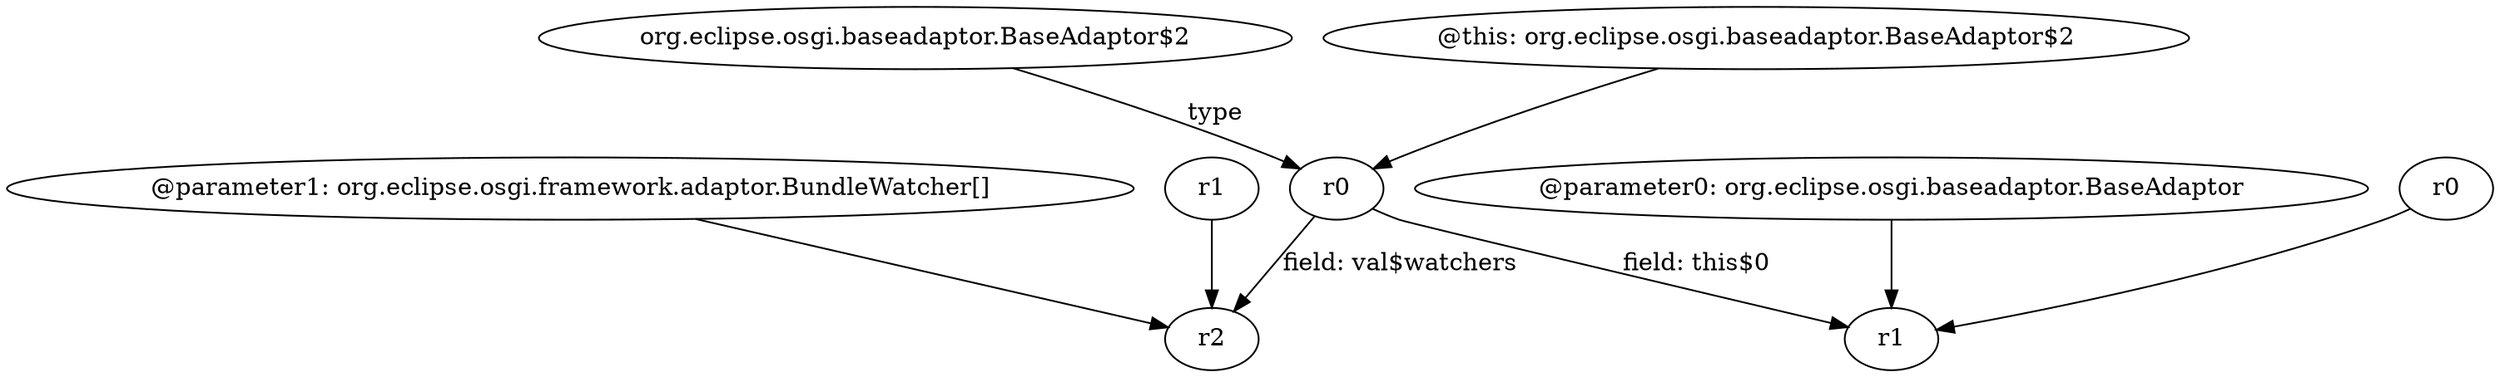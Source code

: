 digraph g {
0[label="@parameter0: org.eclipse.osgi.baseadaptor.BaseAdaptor"]
1[label="r1"]
0->1[label=""]
2[label="@parameter1: org.eclipse.osgi.framework.adaptor.BundleWatcher[]"]
3[label="r2"]
2->3[label=""]
4[label="org.eclipse.osgi.baseadaptor.BaseAdaptor$2"]
5[label="r0"]
4->5[label="type"]
6[label="r0"]
6->1[label=""]
5->1[label="field: this$0"]
7[label="r1"]
7->3[label=""]
8[label="@this: org.eclipse.osgi.baseadaptor.BaseAdaptor$2"]
8->5[label=""]
5->3[label="field: val$watchers"]
}